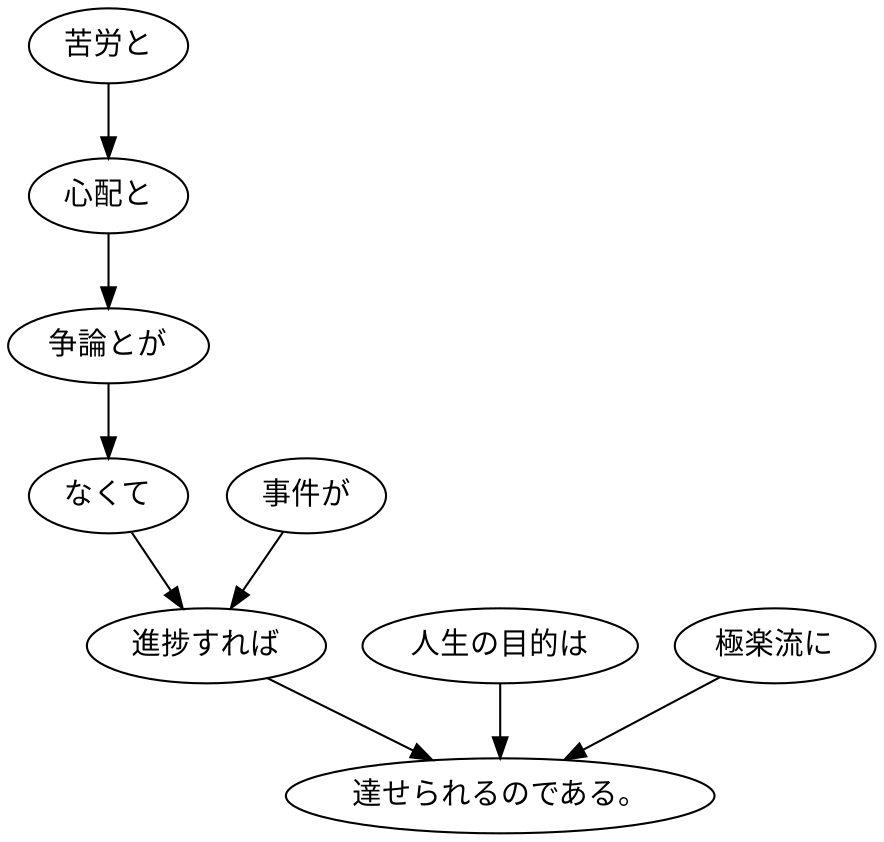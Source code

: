 digraph graph2621 {
	node0 [label="苦労と"];
	node1 [label="心配と"];
	node2 [label="争論とが"];
	node3 [label="なくて"];
	node4 [label="事件が"];
	node5 [label="進捗すれば"];
	node6 [label="人生の目的は"];
	node7 [label="極楽流に"];
	node8 [label="達せられるのである。"];
	node0 -> node1;
	node1 -> node2;
	node2 -> node3;
	node3 -> node5;
	node4 -> node5;
	node5 -> node8;
	node6 -> node8;
	node7 -> node8;
}
